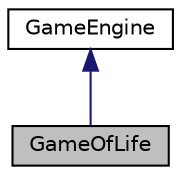 digraph "GameOfLife"
{
 // LATEX_PDF_SIZE
  edge [fontname="Helvetica",fontsize="10",labelfontname="Helvetica",labelfontsize="10"];
  node [fontname="Helvetica",fontsize="10",shape=record];
  Node1 [label="GameOfLife",height=0.2,width=0.4,color="black", fillcolor="grey75", style="filled", fontcolor="black",tooltip="Implementation of the game of life."];
  Node2 -> Node1 [dir="back",color="midnightblue",fontsize="10",style="solid",fontname="Helvetica"];
  Node2 [label="GameEngine",height=0.2,width=0.4,color="black", fillcolor="white", style="filled",URL="$class_game_engine.html",tooltip="Base class for custom game engines."];
}
